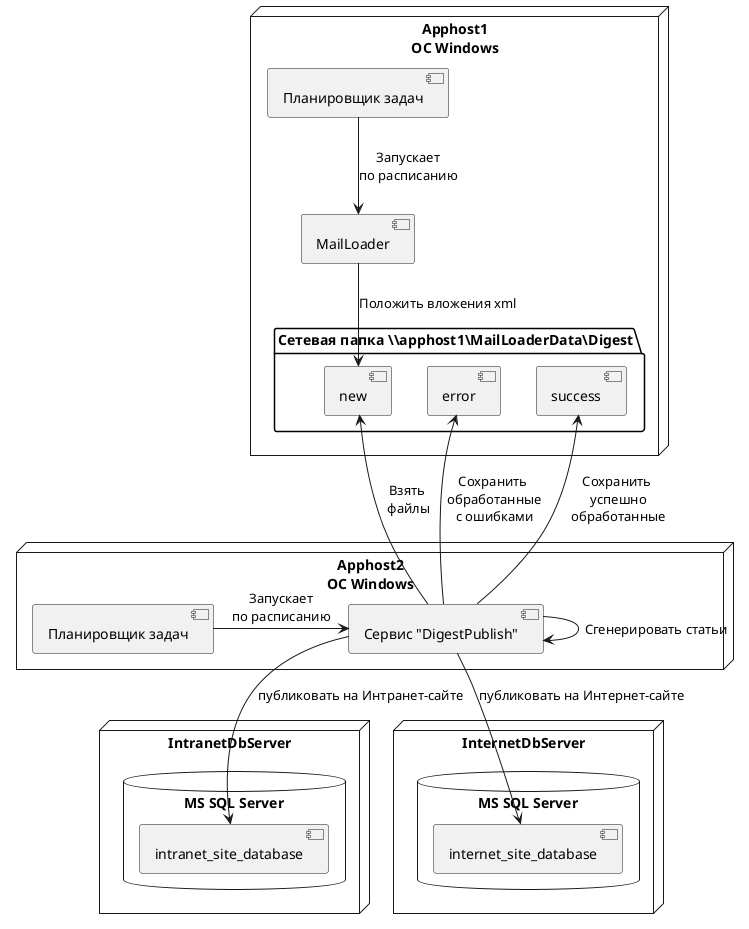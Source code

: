 @startuml

top to bottom direction

node "Apphost1\nОС Windows" as host1 {
    [Планировщик задач] as task 
    [MailLoader] as mailLoader
    
    folder "Сетевая папка \\\\apphost1\MailLoaderData\Digest" {
      [new] as folder
      [success] as folderOk
      [error] as folderError
    }
}

node "Apphost2\nОС Windows" as host2 {
    [Планировщик задач] as task2 
    [Сервис "DigestPublish"] as digestPublish
}

node "IntranetDbServer" {
database "MS SQL Server" AS DB1 {
  [intranet_site_database] AS db_info
}
}

node "InternetDbServer" {
  database "MS SQL Server" AS DB2 {
    [internet_site_database] AS db_portal
  }
}

 task --> mailLoader: Запускает\nпо расписанию
 mailLoader --> folder: "Положить вложения xml"
 task2 -right-> digestPublish: Запускает\nпо расписанию
 digestPublish --> folder: Взять\n файлы
 digestPublish -> digestPublish: Сгенерировать статьи
 digestPublish --> db_info: публиковать на Интранет-сайте
 digestPublish --> db_portal: публиковать на Интернет-сайте
 digestPublish -up-> folderOk: Сохранить\n успешно\n обработанные
 digestPublish -up-> folderError: Сохранить\n обработанные\n c ошибками

@enduml
